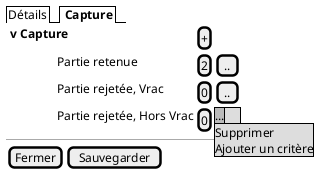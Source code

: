 @startsalt
{
  {/ Détails | <b> Capture }
  {
  <b> v Capture | [+]
   | \t\tPartie retenue | [2] | [..]
   | \t\tPartie rejetée, Vrac | [0] | [..]
   | \t\tPartie rejetée, Hors Vrac | [0] |
   {* ...
   ... | Supprimer | Ajouter un critère }
   }
  --
  {
    [Fermer] | [Sauvegarder]
  }
}
@endsalt

